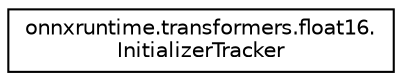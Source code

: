 digraph "Graphical Class Hierarchy"
{
 // LATEX_PDF_SIZE
  edge [fontname="Helvetica",fontsize="10",labelfontname="Helvetica",labelfontsize="10"];
  node [fontname="Helvetica",fontsize="10",shape=record];
  rankdir="LR";
  Node0 [label="onnxruntime.transformers.float16.\lInitializerTracker",height=0.2,width=0.4,color="black", fillcolor="white", style="filled",URL="$classonnxruntime_1_1transformers_1_1float16_1_1InitializerTracker.html",tooltip=" "];
}
